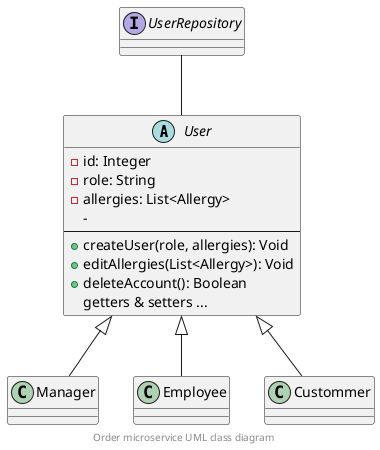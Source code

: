 @startuml

abstract class User {
   - id: Integer
   - role: String
   - allergies: List<Allergy>
   - 
   --
   + createUser(role, allergies): Void
   + editAllergies(List<Allergy>): Void
   + deleteAccount(): Boolean
   getters & setters ...
}

class Manager extends User {

}

class Employee extends User {

}

class Custommer extends User {

}

interface UserRepository

UserRepository -- User

footer Order microservice UML class diagram
@enduml
